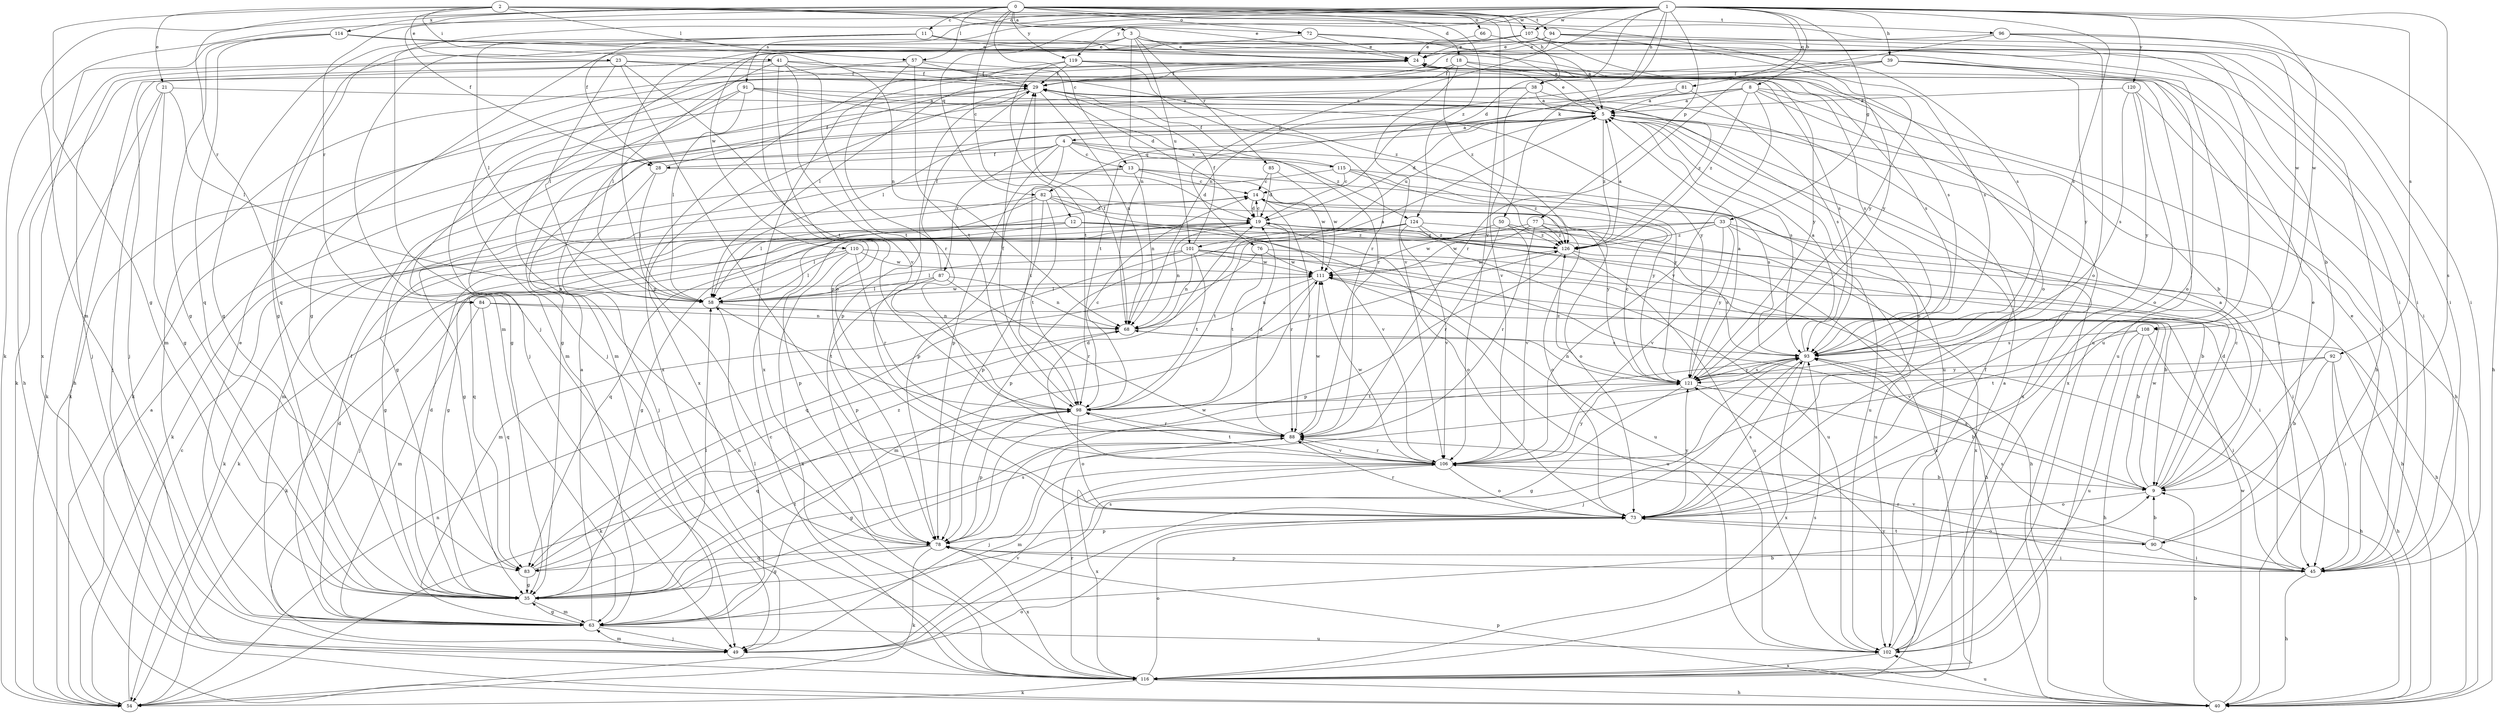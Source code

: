 strict digraph  {
0;
1;
2;
3;
4;
5;
8;
9;
11;
12;
13;
14;
18;
19;
21;
23;
24;
28;
29;
33;
35;
38;
39;
40;
41;
45;
49;
50;
54;
57;
58;
63;
66;
68;
72;
73;
76;
77;
78;
81;
82;
83;
84;
85;
87;
88;
90;
91;
92;
93;
94;
96;
98;
101;
102;
106;
107;
108;
110;
111;
114;
115;
116;
119;
120;
121;
124;
126;
0 -> 3  [label=a];
0 -> 11  [label=c];
0 -> 12  [label=c];
0 -> 13  [label=c];
0 -> 18  [label=d];
0 -> 28  [label=f];
0 -> 38  [label=h];
0 -> 57  [label=l];
0 -> 63  [label=m];
0 -> 66  [label=n];
0 -> 72  [label=o];
0 -> 84  [label=r];
0 -> 94  [label=t];
0 -> 96  [label=t];
0 -> 106  [label=v];
0 -> 107  [label=w];
0 -> 114  [label=x];
0 -> 119  [label=y];
0 -> 124  [label=z];
1 -> 8  [label=b];
1 -> 19  [label=d];
1 -> 28  [label=f];
1 -> 33  [label=g];
1 -> 38  [label=h];
1 -> 39  [label=h];
1 -> 49  [label=j];
1 -> 50  [label=k];
1 -> 54  [label=k];
1 -> 76  [label=p];
1 -> 77  [label=p];
1 -> 81  [label=q];
1 -> 82  [label=q];
1 -> 90  [label=s];
1 -> 91  [label=s];
1 -> 92  [label=s];
1 -> 93  [label=s];
1 -> 107  [label=w];
1 -> 108  [label=w];
1 -> 119  [label=y];
1 -> 120  [label=y];
2 -> 21  [label=e];
2 -> 23  [label=e];
2 -> 24  [label=e];
2 -> 35  [label=g];
2 -> 41  [label=i];
2 -> 57  [label=l];
2 -> 72  [label=o];
2 -> 84  [label=r];
2 -> 93  [label=s];
2 -> 108  [label=w];
3 -> 24  [label=e];
3 -> 35  [label=g];
3 -> 45  [label=i];
3 -> 68  [label=n];
3 -> 78  [label=p];
3 -> 85  [label=r];
3 -> 93  [label=s];
3 -> 101  [label=u];
3 -> 110  [label=w];
4 -> 13  [label=c];
4 -> 28  [label=f];
4 -> 35  [label=g];
4 -> 78  [label=p];
4 -> 87  [label=r];
4 -> 98  [label=t];
4 -> 115  [label=x];
4 -> 121  [label=y];
4 -> 124  [label=z];
5 -> 4  [label=a];
5 -> 19  [label=d];
5 -> 24  [label=e];
5 -> 45  [label=i];
5 -> 73  [label=o];
5 -> 82  [label=q];
5 -> 93  [label=s];
5 -> 101  [label=u];
5 -> 116  [label=x];
5 -> 126  [label=z];
8 -> 5  [label=a];
8 -> 9  [label=b];
8 -> 35  [label=g];
8 -> 45  [label=i];
8 -> 58  [label=l];
8 -> 106  [label=v];
8 -> 116  [label=x];
8 -> 126  [label=z];
9 -> 5  [label=a];
9 -> 14  [label=c];
9 -> 19  [label=d];
9 -> 73  [label=o];
9 -> 93  [label=s];
9 -> 111  [label=w];
11 -> 24  [label=e];
11 -> 35  [label=g];
11 -> 45  [label=i];
11 -> 58  [label=l];
11 -> 83  [label=q];
11 -> 102  [label=u];
12 -> 9  [label=b];
12 -> 35  [label=g];
12 -> 54  [label=k];
12 -> 78  [label=p];
12 -> 102  [label=u];
12 -> 126  [label=z];
13 -> 14  [label=c];
13 -> 54  [label=k];
13 -> 63  [label=m];
13 -> 68  [label=n];
13 -> 102  [label=u];
13 -> 111  [label=w];
14 -> 19  [label=d];
14 -> 73  [label=o];
14 -> 88  [label=r];
18 -> 29  [label=f];
18 -> 49  [label=j];
18 -> 73  [label=o];
18 -> 93  [label=s];
18 -> 106  [label=v];
18 -> 116  [label=x];
18 -> 121  [label=y];
19 -> 14  [label=c];
19 -> 35  [label=g];
19 -> 40  [label=h];
19 -> 68  [label=n];
19 -> 73  [label=o];
19 -> 83  [label=q];
19 -> 88  [label=r];
19 -> 126  [label=z];
21 -> 5  [label=a];
21 -> 35  [label=g];
21 -> 49  [label=j];
21 -> 54  [label=k];
21 -> 58  [label=l];
23 -> 29  [label=f];
23 -> 40  [label=h];
23 -> 49  [label=j];
23 -> 58  [label=l];
23 -> 73  [label=o];
23 -> 98  [label=t];
23 -> 126  [label=z];
24 -> 29  [label=f];
24 -> 49  [label=j];
24 -> 116  [label=x];
24 -> 126  [label=z];
28 -> 19  [label=d];
28 -> 29  [label=f];
28 -> 49  [label=j];
28 -> 58  [label=l];
29 -> 5  [label=a];
29 -> 54  [label=k];
29 -> 68  [label=n];
29 -> 78  [label=p];
29 -> 102  [label=u];
29 -> 116  [label=x];
33 -> 45  [label=i];
33 -> 58  [label=l];
33 -> 83  [label=q];
33 -> 102  [label=u];
33 -> 106  [label=v];
33 -> 121  [label=y];
33 -> 126  [label=z];
35 -> 19  [label=d];
35 -> 58  [label=l];
35 -> 63  [label=m];
35 -> 93  [label=s];
35 -> 98  [label=t];
38 -> 5  [label=a];
38 -> 54  [label=k];
38 -> 63  [label=m];
38 -> 106  [label=v];
38 -> 126  [label=z];
39 -> 29  [label=f];
39 -> 45  [label=i];
39 -> 58  [label=l];
39 -> 73  [label=o];
39 -> 88  [label=r];
39 -> 121  [label=y];
40 -> 9  [label=b];
40 -> 78  [label=p];
40 -> 102  [label=u];
40 -> 111  [label=w];
41 -> 29  [label=f];
41 -> 40  [label=h];
41 -> 54  [label=k];
41 -> 58  [label=l];
41 -> 73  [label=o];
41 -> 93  [label=s];
41 -> 98  [label=t];
41 -> 106  [label=v];
45 -> 24  [label=e];
45 -> 40  [label=h];
45 -> 78  [label=p];
45 -> 88  [label=r];
45 -> 93  [label=s];
49 -> 63  [label=m];
49 -> 93  [label=s];
49 -> 106  [label=v];
50 -> 88  [label=r];
50 -> 106  [label=v];
50 -> 111  [label=w];
50 -> 116  [label=x];
50 -> 126  [label=z];
54 -> 5  [label=a];
54 -> 14  [label=c];
54 -> 68  [label=n];
54 -> 73  [label=o];
57 -> 19  [label=d];
57 -> 29  [label=f];
57 -> 63  [label=m];
57 -> 88  [label=r];
57 -> 98  [label=t];
58 -> 68  [label=n];
58 -> 98  [label=t];
58 -> 111  [label=w];
63 -> 5  [label=a];
63 -> 9  [label=b];
63 -> 19  [label=d];
63 -> 24  [label=e];
63 -> 29  [label=f];
63 -> 35  [label=g];
63 -> 49  [label=j];
63 -> 58  [label=l];
63 -> 102  [label=u];
66 -> 5  [label=a];
66 -> 24  [label=e];
68 -> 5  [label=a];
68 -> 29  [label=f];
68 -> 93  [label=s];
72 -> 5  [label=a];
72 -> 24  [label=e];
72 -> 78  [label=p];
72 -> 102  [label=u];
73 -> 78  [label=p];
73 -> 88  [label=r];
73 -> 93  [label=s];
73 -> 121  [label=y];
73 -> 90  [label=t];
76 -> 40  [label=h];
76 -> 83  [label=q];
76 -> 98  [label=t];
76 -> 111  [label=w];
77 -> 73  [label=o];
77 -> 78  [label=p];
77 -> 88  [label=r];
77 -> 111  [label=w];
77 -> 116  [label=x];
77 -> 126  [label=z];
78 -> 35  [label=g];
78 -> 45  [label=i];
78 -> 54  [label=k];
78 -> 83  [label=q];
78 -> 111  [label=w];
78 -> 116  [label=x];
81 -> 5  [label=a];
81 -> 93  [label=s];
81 -> 98  [label=t];
82 -> 19  [label=d];
82 -> 35  [label=g];
82 -> 58  [label=l];
82 -> 78  [label=p];
82 -> 98  [label=t];
82 -> 106  [label=v];
82 -> 121  [label=y];
83 -> 35  [label=g];
83 -> 68  [label=n];
83 -> 126  [label=z];
84 -> 9  [label=b];
84 -> 63  [label=m];
84 -> 68  [label=n];
84 -> 83  [label=q];
85 -> 14  [label=c];
85 -> 19  [label=d];
85 -> 111  [label=w];
87 -> 29  [label=f];
87 -> 54  [label=k];
87 -> 58  [label=l];
87 -> 68  [label=n];
87 -> 78  [label=p];
87 -> 88  [label=r];
88 -> 19  [label=d];
88 -> 35  [label=g];
88 -> 49  [label=j];
88 -> 106  [label=v];
88 -> 111  [label=w];
90 -> 9  [label=b];
90 -> 24  [label=e];
90 -> 45  [label=i];
90 -> 73  [label=o];
90 -> 106  [label=v];
91 -> 5  [label=a];
91 -> 35  [label=g];
91 -> 58  [label=l];
91 -> 63  [label=m];
91 -> 88  [label=r];
91 -> 121  [label=y];
92 -> 9  [label=b];
92 -> 40  [label=h];
92 -> 45  [label=i];
92 -> 98  [label=t];
92 -> 121  [label=y];
93 -> 5  [label=a];
93 -> 40  [label=h];
93 -> 49  [label=j];
93 -> 54  [label=k];
93 -> 116  [label=x];
93 -> 121  [label=y];
94 -> 24  [label=e];
94 -> 29  [label=f];
94 -> 35  [label=g];
94 -> 40  [label=h];
94 -> 45  [label=i];
94 -> 121  [label=y];
96 -> 24  [label=e];
96 -> 40  [label=h];
96 -> 45  [label=i];
96 -> 68  [label=n];
96 -> 73  [label=o];
98 -> 14  [label=c];
98 -> 29  [label=f];
98 -> 73  [label=o];
98 -> 78  [label=p];
98 -> 83  [label=q];
98 -> 88  [label=r];
101 -> 29  [label=f];
101 -> 40  [label=h];
101 -> 45  [label=i];
101 -> 58  [label=l];
101 -> 63  [label=m];
101 -> 68  [label=n];
101 -> 98  [label=t];
101 -> 111  [label=w];
102 -> 5  [label=a];
102 -> 29  [label=f];
102 -> 116  [label=x];
106 -> 9  [label=b];
106 -> 19  [label=d];
106 -> 63  [label=m];
106 -> 73  [label=o];
106 -> 88  [label=r];
106 -> 98  [label=t];
106 -> 111  [label=w];
106 -> 116  [label=x];
106 -> 121  [label=y];
107 -> 9  [label=b];
107 -> 24  [label=e];
107 -> 63  [label=m];
107 -> 78  [label=p];
107 -> 93  [label=s];
107 -> 121  [label=y];
108 -> 40  [label=h];
108 -> 45  [label=i];
108 -> 93  [label=s];
108 -> 102  [label=u];
108 -> 106  [label=v];
110 -> 9  [label=b];
110 -> 49  [label=j];
110 -> 58  [label=l];
110 -> 88  [label=r];
110 -> 111  [label=w];
110 -> 116  [label=x];
111 -> 58  [label=l];
111 -> 63  [label=m];
111 -> 68  [label=n];
111 -> 102  [label=u];
114 -> 24  [label=e];
114 -> 35  [label=g];
114 -> 68  [label=n];
114 -> 83  [label=q];
114 -> 116  [label=x];
115 -> 14  [label=c];
115 -> 29  [label=f];
115 -> 78  [label=p];
115 -> 93  [label=s];
115 -> 121  [label=y];
115 -> 126  [label=z];
116 -> 14  [label=c];
116 -> 40  [label=h];
116 -> 54  [label=k];
116 -> 73  [label=o];
116 -> 88  [label=r];
116 -> 93  [label=s];
116 -> 121  [label=y];
119 -> 29  [label=f];
119 -> 49  [label=j];
119 -> 88  [label=r];
119 -> 93  [label=s];
119 -> 98  [label=t];
119 -> 102  [label=u];
120 -> 5  [label=a];
120 -> 40  [label=h];
120 -> 73  [label=o];
120 -> 93  [label=s];
120 -> 121  [label=y];
121 -> 5  [label=a];
121 -> 9  [label=b];
121 -> 14  [label=c];
121 -> 35  [label=g];
121 -> 68  [label=n];
121 -> 93  [label=s];
121 -> 98  [label=t];
121 -> 126  [label=z];
124 -> 35  [label=g];
124 -> 40  [label=h];
124 -> 54  [label=k];
124 -> 98  [label=t];
124 -> 102  [label=u];
124 -> 106  [label=v];
124 -> 126  [label=z];
126 -> 5  [label=a];
126 -> 78  [label=p];
126 -> 93  [label=s];
126 -> 102  [label=u];
126 -> 111  [label=w];
}
